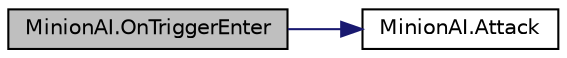 digraph "MinionAI.OnTriggerEnter"
{
 // INTERACTIVE_SVG=YES
 // LATEX_PDF_SIZE
  edge [fontname="Helvetica",fontsize="10",labelfontname="Helvetica",labelfontsize="10"];
  node [fontname="Helvetica",fontsize="10",shape=record];
  rankdir="LR";
  Node1 [label="MinionAI.OnTriggerEnter",height=0.2,width=0.4,color="black", fillcolor="grey75", style="filled", fontcolor="black",tooltip=" "];
  Node1 -> Node2 [color="midnightblue",fontsize="10",style="solid",fontname="Helvetica"];
  Node2 [label="MinionAI.Attack",height=0.2,width=0.4,color="black", fillcolor="white", style="filled",URL="$class_minion_a_i.html#adbc82c5f1b764d7b0e0fe202079eb84b",tooltip=" "];
}

